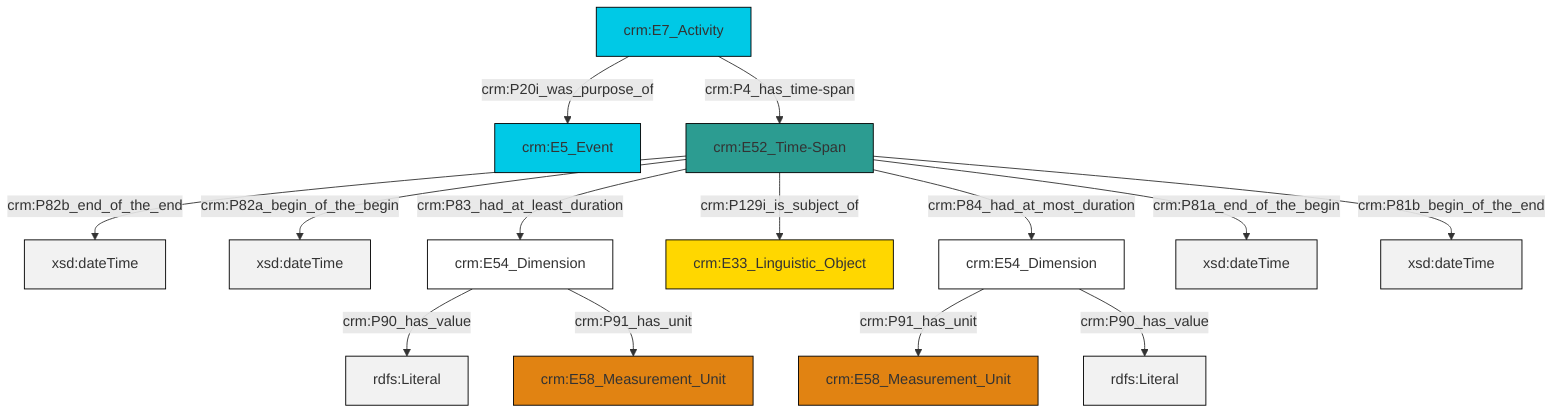 graph TD
classDef Literal fill:#f2f2f2,stroke:#000000;
classDef CRM_Entity fill:#FFFFFF,stroke:#000000;
classDef Temporal_Entity fill:#00C9E6, stroke:#000000;
classDef Type fill:#E18312, stroke:#000000;
classDef Time-Span fill:#2C9C91, stroke:#000000;
classDef Appellation fill:#FFEB7F, stroke:#000000;
classDef Place fill:#008836, stroke:#000000;
classDef Persistent_Item fill:#B266B2, stroke:#000000;
classDef Conceptual_Object fill:#FFD700, stroke:#000000;
classDef Physical_Thing fill:#D2B48C, stroke:#000000;
classDef Actor fill:#f58aad, stroke:#000000;
classDef PC_Classes fill:#4ce600, stroke:#000000;
classDef Multi fill:#cccccc,stroke:#000000;

0["crm:E7_Activity"]:::Temporal_Entity -->|crm:P20i_was_purpose_of| 1["crm:E5_Event"]:::Temporal_Entity
2["crm:E52_Time-Span"]:::Time-Span -->|crm:P82b_end_of_the_end| 3[xsd:dateTime]:::Literal
2["crm:E52_Time-Span"]:::Time-Span -->|crm:P82a_begin_of_the_begin| 6[xsd:dateTime]:::Literal
2["crm:E52_Time-Span"]:::Time-Span -->|crm:P83_had_at_least_duration| 7["crm:E54_Dimension"]:::CRM_Entity
7["crm:E54_Dimension"]:::CRM_Entity -->|crm:P90_has_value| 8[rdfs:Literal]:::Literal
13["crm:E54_Dimension"]:::CRM_Entity -->|crm:P91_has_unit| 4["crm:E58_Measurement_Unit"]:::Type
2["crm:E52_Time-Span"]:::Time-Span -->|crm:P129i_is_subject_of| 10["crm:E33_Linguistic_Object"]:::Conceptual_Object
2["crm:E52_Time-Span"]:::Time-Span -->|crm:P81a_end_of_the_begin| 14[xsd:dateTime]:::Literal
13["crm:E54_Dimension"]:::CRM_Entity -->|crm:P90_has_value| 15[rdfs:Literal]:::Literal
7["crm:E54_Dimension"]:::CRM_Entity -->|crm:P91_has_unit| 16["crm:E58_Measurement_Unit"]:::Type
0["crm:E7_Activity"]:::Temporal_Entity -->|crm:P4_has_time-span| 2["crm:E52_Time-Span"]:::Time-Span
2["crm:E52_Time-Span"]:::Time-Span -->|crm:P84_had_at_most_duration| 13["crm:E54_Dimension"]:::CRM_Entity
2["crm:E52_Time-Span"]:::Time-Span -->|crm:P81b_begin_of_the_end| 19[xsd:dateTime]:::Literal